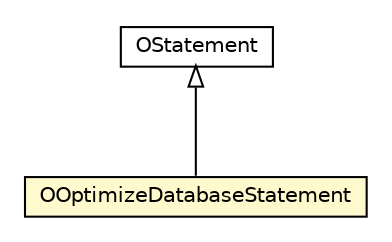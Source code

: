 #!/usr/local/bin/dot
#
# Class diagram 
# Generated by UMLGraph version R5_6-24-gf6e263 (http://www.umlgraph.org/)
#

digraph G {
	edge [fontname="Helvetica",fontsize=10,labelfontname="Helvetica",labelfontsize=10];
	node [fontname="Helvetica",fontsize=10,shape=plaintext];
	nodesep=0.25;
	ranksep=0.5;
	// com.orientechnologies.orient.core.sql.parser.OStatement
	c2699416 [label=<<table title="com.orientechnologies.orient.core.sql.parser.OStatement" border="0" cellborder="1" cellspacing="0" cellpadding="2" port="p" href="./OStatement.html">
		<tr><td><table border="0" cellspacing="0" cellpadding="1">
<tr><td align="center" balign="center"> OStatement </td></tr>
		</table></td></tr>
		</table>>, URL="./OStatement.html", fontname="Helvetica", fontcolor="black", fontsize=10.0];
	// com.orientechnologies.orient.core.sql.parser.OOptimizeDatabaseStatement
	c2699497 [label=<<table title="com.orientechnologies.orient.core.sql.parser.OOptimizeDatabaseStatement" border="0" cellborder="1" cellspacing="0" cellpadding="2" port="p" bgcolor="lemonChiffon" href="./OOptimizeDatabaseStatement.html">
		<tr><td><table border="0" cellspacing="0" cellpadding="1">
<tr><td align="center" balign="center"> OOptimizeDatabaseStatement </td></tr>
		</table></td></tr>
		</table>>, URL="./OOptimizeDatabaseStatement.html", fontname="Helvetica", fontcolor="black", fontsize=10.0];
	//com.orientechnologies.orient.core.sql.parser.OOptimizeDatabaseStatement extends com.orientechnologies.orient.core.sql.parser.OStatement
	c2699416:p -> c2699497:p [dir=back,arrowtail=empty];
}

